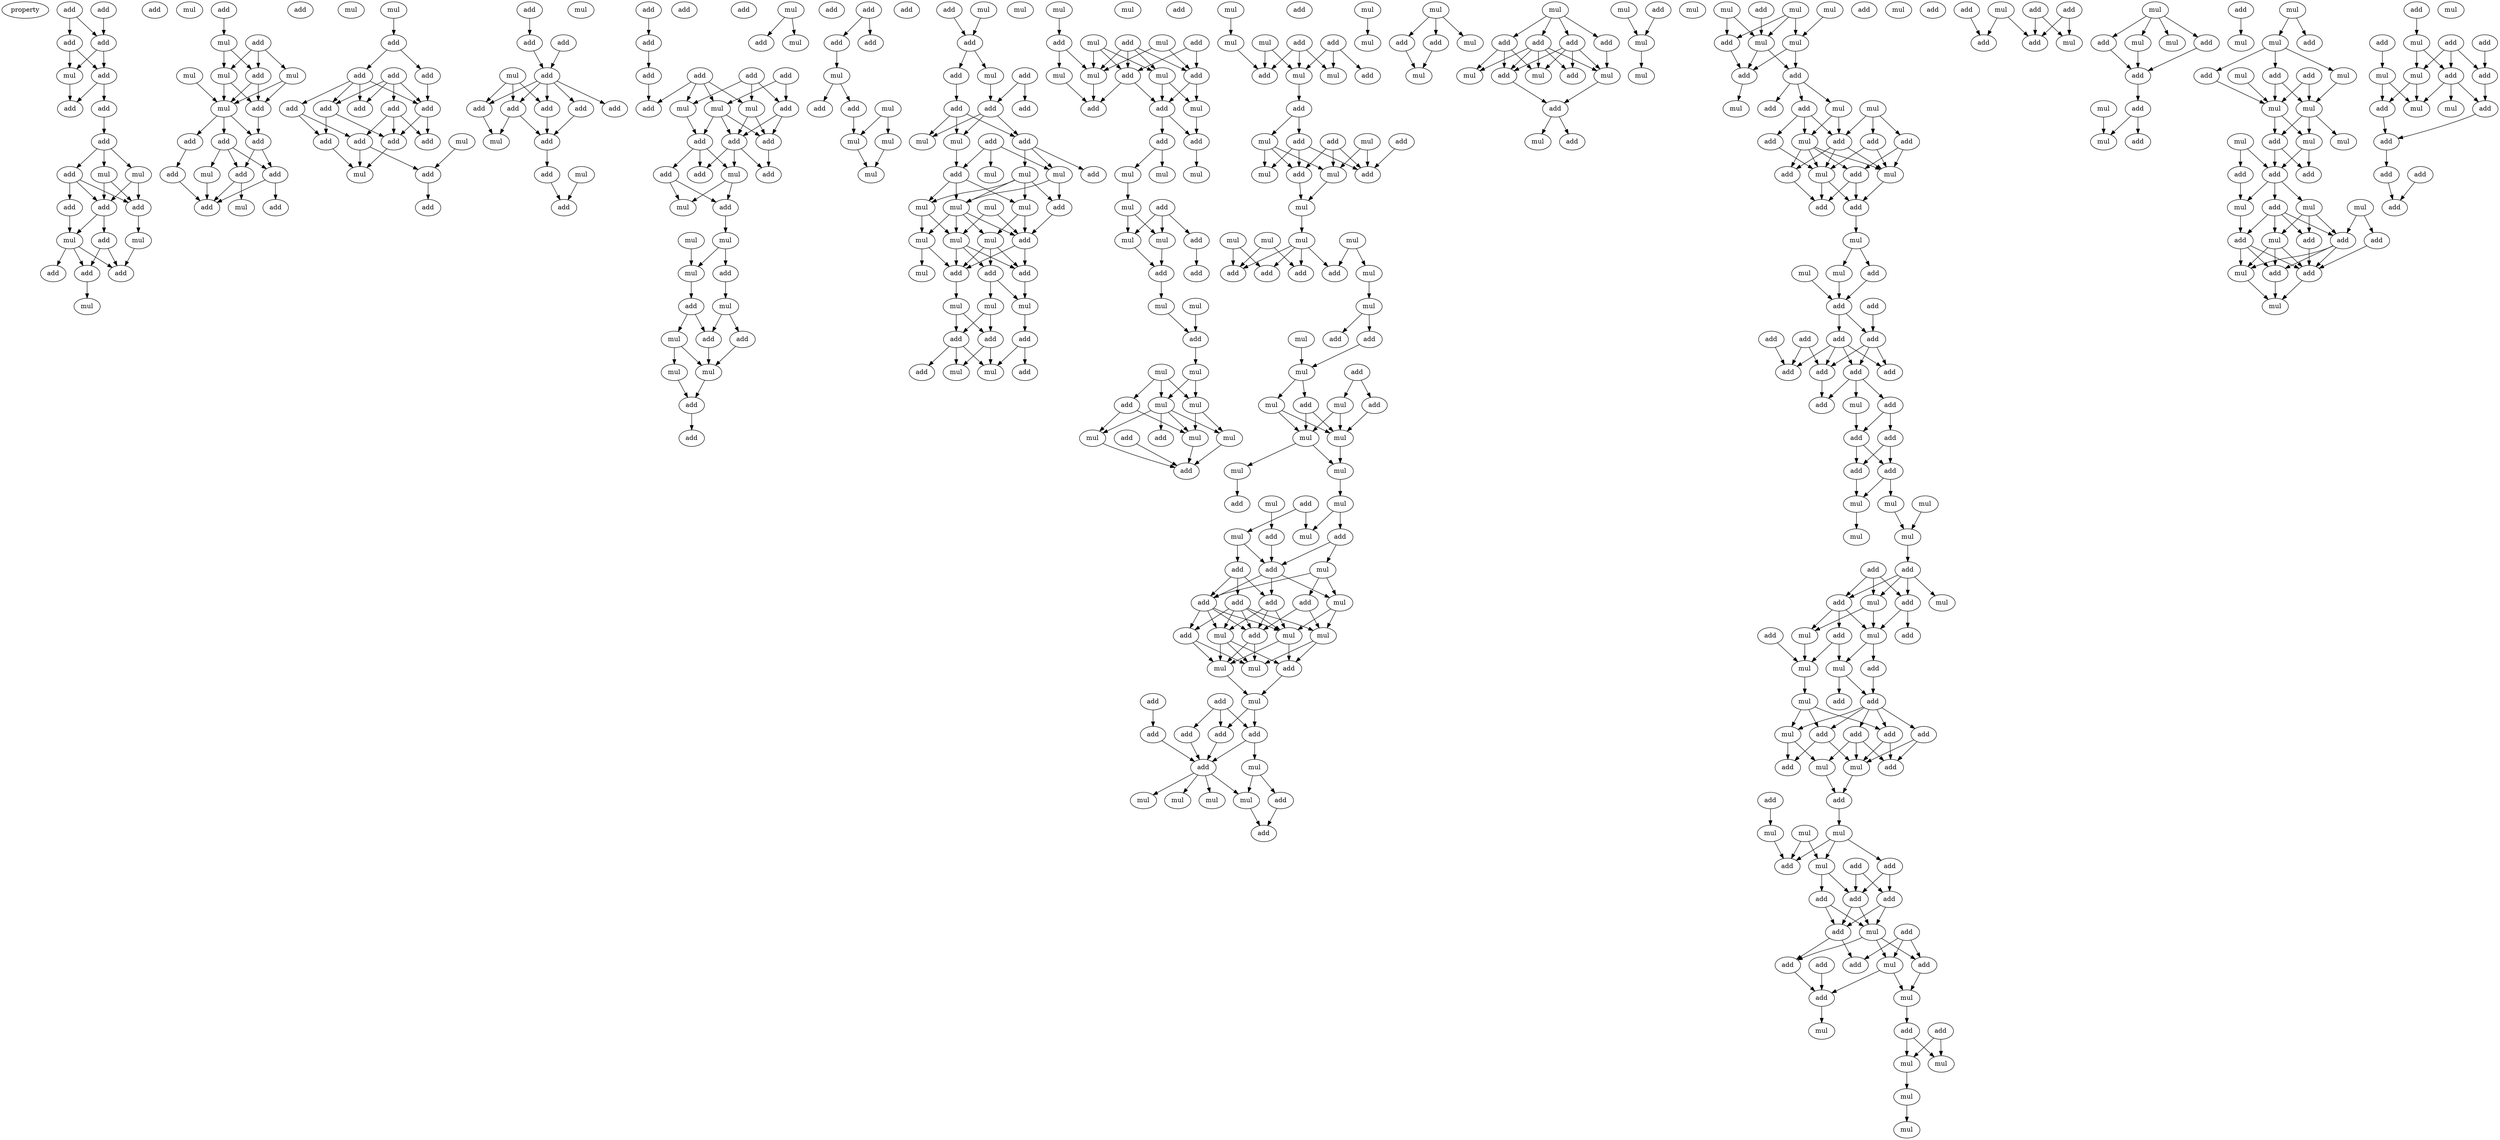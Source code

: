 digraph {
    node [fontcolor=black]
    property [mul=2,lf=1.4]
    0 [ label = add ];
    1 [ label = add ];
    2 [ label = add ];
    3 [ label = add ];
    4 [ label = add ];
    5 [ label = mul ];
    6 [ label = add ];
    7 [ label = add ];
    8 [ label = mul ];
    9 [ label = add ];
    10 [ label = add ];
    11 [ label = mul ];
    12 [ label = mul ];
    13 [ label = add ];
    14 [ label = add ];
    15 [ label = add ];
    16 [ label = add ];
    17 [ label = mul ];
    18 [ label = mul ];
    19 [ label = add ];
    20 [ label = add ];
    21 [ label = add ];
    22 [ label = add ];
    23 [ label = add ];
    24 [ label = mul ];
    25 [ label = add ];
    26 [ label = mul ];
    27 [ label = add ];
    28 [ label = mul ];
    29 [ label = add ];
    30 [ label = mul ];
    31 [ label = mul ];
    32 [ label = mul ];
    33 [ label = add ];
    34 [ label = add ];
    35 [ label = mul ];
    36 [ label = add ];
    37 [ label = add ];
    38 [ label = add ];
    39 [ label = mul ];
    40 [ label = add ];
    41 [ label = add ];
    42 [ label = mul ];
    43 [ label = add ];
    44 [ label = mul ];
    45 [ label = add ];
    46 [ label = add ];
    47 [ label = add ];
    48 [ label = add ];
    49 [ label = add ];
    50 [ label = add ];
    51 [ label = add ];
    52 [ label = add ];
    53 [ label = add ];
    54 [ label = add ];
    55 [ label = add ];
    56 [ label = mul ];
    57 [ label = add ];
    58 [ label = add ];
    59 [ label = add ];
    60 [ label = mul ];
    61 [ label = add ];
    62 [ label = add ];
    63 [ label = add ];
    64 [ label = mul ];
    65 [ label = add ];
    66 [ label = add ];
    67 [ label = mul ];
    68 [ label = add ];
    69 [ label = add ];
    70 [ label = add ];
    71 [ label = add ];
    72 [ label = add ];
    73 [ label = add ];
    74 [ label = mul ];
    75 [ label = add ];
    76 [ label = add ];
    77 [ label = mul ];
    78 [ label = add ];
    79 [ label = add ];
    80 [ label = add ];
    81 [ label = add ];
    82 [ label = add ];
    83 [ label = add ];
    84 [ label = add ];
    85 [ label = add ];
    86 [ label = mul ];
    87 [ label = mul ];
    88 [ label = add ];
    89 [ label = mul ];
    90 [ label = add ];
    91 [ label = add ];
    92 [ label = add ];
    93 [ label = add ];
    94 [ label = add ];
    95 [ label = mul ];
    96 [ label = add ];
    97 [ label = add ];
    98 [ label = add ];
    99 [ label = mul ];
    100 [ label = mul ];
    101 [ label = mul ];
    102 [ label = mul ];
    103 [ label = add ];
    104 [ label = mul ];
    105 [ label = add ];
    106 [ label = mul ];
    107 [ label = add ];
    108 [ label = add ];
    109 [ label = mul ];
    110 [ label = mul ];
    111 [ label = add ];
    112 [ label = add ];
    113 [ label = add ];
    114 [ label = mul ];
    115 [ label = add ];
    116 [ label = add ];
    117 [ label = mul ];
    118 [ label = add ];
    119 [ label = add ];
    120 [ label = add ];
    121 [ label = add ];
    122 [ label = mul ];
    123 [ label = add ];
    124 [ label = add ];
    125 [ label = mul ];
    126 [ label = mul ];
    127 [ label = mul ];
    128 [ label = mul ];
    129 [ label = add ];
    130 [ label = mul ];
    131 [ label = add ];
    132 [ label = add ];
    133 [ label = add ];
    134 [ label = mul ];
    135 [ label = add ];
    136 [ label = add ];
    137 [ label = add ];
    138 [ label = mul ];
    139 [ label = add ];
    140 [ label = mul ];
    141 [ label = add ];
    142 [ label = mul ];
    143 [ label = add ];
    144 [ label = mul ];
    145 [ label = add ];
    146 [ label = mul ];
    147 [ label = mul ];
    148 [ label = add ];
    149 [ label = mul ];
    150 [ label = mul ];
    151 [ label = mul ];
    152 [ label = mul ];
    153 [ label = add ];
    154 [ label = mul ];
    155 [ label = mul ];
    156 [ label = mul ];
    157 [ label = add ];
    158 [ label = add ];
    159 [ label = add ];
    160 [ label = mul ];
    161 [ label = mul ];
    162 [ label = mul ];
    163 [ label = add ];
    164 [ label = add ];
    165 [ label = add ];
    166 [ label = add ];
    167 [ label = mul ];
    168 [ label = mul ];
    169 [ label = add ];
    170 [ label = mul ];
    171 [ label = mul ];
    172 [ label = add ];
    173 [ label = mul ];
    174 [ label = add ];
    175 [ label = mul ];
    176 [ label = add ];
    177 [ label = add ];
    178 [ label = mul ];
    179 [ label = add ];
    180 [ label = mul ];
    181 [ label = mul ];
    182 [ label = add ];
    183 [ label = add ];
    184 [ label = mul ];
    185 [ label = add ];
    186 [ label = add ];
    187 [ label = mul ];
    188 [ label = mul ];
    189 [ label = mul ];
    190 [ label = mul ];
    191 [ label = add ];
    192 [ label = mul ];
    193 [ label = mul ];
    194 [ label = add ];
    195 [ label = mul ];
    196 [ label = add ];
    197 [ label = add ];
    198 [ label = mul ];
    199 [ label = mul ];
    200 [ label = add ];
    201 [ label = mul ];
    202 [ label = mul ];
    203 [ label = mul ];
    204 [ label = mul ];
    205 [ label = add ];
    206 [ label = mul ];
    207 [ label = mul ];
    208 [ label = mul ];
    209 [ label = add ];
    210 [ label = add ];
    211 [ label = add ];
    212 [ label = add ];
    213 [ label = mul ];
    214 [ label = mul ];
    215 [ label = mul ];
    216 [ label = add ];
    217 [ label = add ];
    218 [ label = mul ];
    219 [ label = mul ];
    220 [ label = add ];
    221 [ label = add ];
    222 [ label = add ];
    223 [ label = add ];
    224 [ label = mul ];
    225 [ label = add ];
    226 [ label = mul ];
    227 [ label = add ];
    228 [ label = add ];
    229 [ label = mul ];
    230 [ label = add ];
    231 [ label = add ];
    232 [ label = mul ];
    233 [ label = mul ];
    234 [ label = mul ];
    235 [ label = mul ];
    236 [ label = mul ];
    237 [ label = mul ];
    238 [ label = add ];
    239 [ label = add ];
    240 [ label = add ];
    241 [ label = mul ];
    242 [ label = add ];
    243 [ label = mul ];
    244 [ label = add ];
    245 [ label = mul ];
    246 [ label = add ];
    247 [ label = mul ];
    248 [ label = add ];
    249 [ label = mul ];
    250 [ label = mul ];
    251 [ label = add ];
    252 [ label = add ];
    253 [ label = mul ];
    254 [ label = mul ];
    255 [ label = mul ];
    256 [ label = mul ];
    257 [ label = mul ];
    258 [ label = mul ];
    259 [ label = mul ];
    260 [ label = add ];
    261 [ label = mul ];
    262 [ label = add ];
    263 [ label = add ];
    264 [ label = add ];
    265 [ label = mul ];
    266 [ label = mul ];
    267 [ label = mul ];
    268 [ label = add ];
    269 [ label = add ];
    270 [ label = add ];
    271 [ label = add ];
    272 [ label = add ];
    273 [ label = add ];
    274 [ label = mul ];
    275 [ label = add ];
    276 [ label = add ];
    277 [ label = mul ];
    278 [ label = mul ];
    279 [ label = mul ];
    280 [ label = mul ];
    281 [ label = add ];
    282 [ label = mul ];
    283 [ label = add ];
    284 [ label = add ];
    285 [ label = mul ];
    286 [ label = add ];
    287 [ label = add ];
    288 [ label = add ];
    289 [ label = add ];
    290 [ label = mul ];
    291 [ label = add ];
    292 [ label = mul ];
    293 [ label = mul ];
    294 [ label = add ];
    295 [ label = mul ];
    296 [ label = mul ];
    297 [ label = add ];
    298 [ label = mul ];
    299 [ label = add ];
    300 [ label = add ];
    301 [ label = mul ];
    302 [ label = mul ];
    303 [ label = mul ];
    304 [ label = add ];
    305 [ label = add ];
    306 [ label = add ];
    307 [ label = add ];
    308 [ label = mul ];
    309 [ label = mul ];
    310 [ label = add ];
    311 [ label = mul ];
    312 [ label = add ];
    313 [ label = add ];
    314 [ label = mul ];
    315 [ label = mul ];
    316 [ label = add ];
    317 [ label = add ];
    318 [ label = mul ];
    319 [ label = mul ];
    320 [ label = mul ];
    321 [ label = mul ];
    322 [ label = add ];
    323 [ label = mul ];
    324 [ label = mul ];
    325 [ label = mul ];
    326 [ label = mul ];
    327 [ label = add ];
    328 [ label = add ];
    329 [ label = add ];
    330 [ label = add ];
    331 [ label = add ];
    332 [ label = mul ];
    333 [ label = mul ];
    334 [ label = mul ];
    335 [ label = add ];
    336 [ label = add ];
    337 [ label = add ];
    338 [ label = mul ];
    339 [ label = add ];
    340 [ label = add ];
    341 [ label = add ];
    342 [ label = mul ];
    343 [ label = mul ];
    344 [ label = add ];
    345 [ label = add ];
    346 [ label = mul ];
    347 [ label = mul ];
    348 [ label = add ];
    349 [ label = mul ];
    350 [ label = add ];
    351 [ label = add ];
    352 [ label = add ];
    353 [ label = add ];
    354 [ label = add ];
    355 [ label = add ];
    356 [ label = add ];
    357 [ label = add ];
    358 [ label = add ];
    359 [ label = add ];
    360 [ label = add ];
    361 [ label = mul ];
    362 [ label = add ];
    363 [ label = add ];
    364 [ label = add ];
    365 [ label = add ];
    366 [ label = add ];
    367 [ label = mul ];
    368 [ label = mul ];
    369 [ label = mul ];
    370 [ label = mul ];
    371 [ label = mul ];
    372 [ label = add ];
    373 [ label = add ];
    374 [ label = add ];
    375 [ label = mul ];
    376 [ label = add ];
    377 [ label = mul ];
    378 [ label = mul ];
    379 [ label = add ];
    380 [ label = mul ];
    381 [ label = add ];
    382 [ label = add ];
    383 [ label = mul ];
    384 [ label = mul ];
    385 [ label = add ];
    386 [ label = mul ];
    387 [ label = add ];
    388 [ label = add ];
    389 [ label = add ];
    390 [ label = mul ];
    391 [ label = add ];
    392 [ label = add ];
    393 [ label = add ];
    394 [ label = mul ];
    395 [ label = mul ];
    396 [ label = add ];
    397 [ label = add ];
    398 [ label = add ];
    399 [ label = add ];
    400 [ label = add ];
    401 [ label = mul ];
    402 [ label = mul ];
    403 [ label = mul ];
    404 [ label = add ];
    405 [ label = add ];
    406 [ label = add ];
    407 [ label = mul ];
    408 [ label = add ];
    409 [ label = add ];
    410 [ label = add ];
    411 [ label = mul ];
    412 [ label = add ];
    413 [ label = add ];
    414 [ label = add ];
    415 [ label = mul ];
    416 [ label = add ];
    417 [ label = add ];
    418 [ label = add ];
    419 [ label = add ];
    420 [ label = mul ];
    421 [ label = mul ];
    422 [ label = mul ];
    423 [ label = add ];
    424 [ label = add ];
    425 [ label = mul ];
    426 [ label = mul ];
    427 [ label = mul ];
    428 [ label = add ];
    429 [ label = mul ];
    430 [ label = add ];
    431 [ label = add ];
    432 [ label = add ];
    433 [ label = mul ];
    434 [ label = add ];
    435 [ label = add ];
    436 [ label = mul ];
    437 [ label = mul ];
    438 [ label = add ];
    439 [ label = mul ];
    440 [ label = mul ];
    441 [ label = add ];
    442 [ label = add ];
    443 [ label = mul ];
    444 [ label = add ];
    445 [ label = add ];
    446 [ label = mul ];
    447 [ label = mul ];
    448 [ label = add ];
    449 [ label = mul ];
    450 [ label = mul ];
    451 [ label = add ];
    452 [ label = add ];
    453 [ label = add ];
    454 [ label = mul ];
    455 [ label = add ];
    456 [ label = mul ];
    457 [ label = mul ];
    458 [ label = mul ];
    459 [ label = mul ];
    460 [ label = mul ];
    461 [ label = add ];
    462 [ label = mul ];
    463 [ label = add ];
    464 [ label = add ];
    465 [ label = add ];
    466 [ label = mul ];
    467 [ label = mul ];
    468 [ label = mul ];
    469 [ label = add ];
    470 [ label = mul ];
    471 [ label = add ];
    472 [ label = add ];
    473 [ label = add ];
    474 [ label = add ];
    475 [ label = add ];
    476 [ label = mul ];
    477 [ label = add ];
    478 [ label = mul ];
    479 [ label = add ];
    480 [ label = add ];
    481 [ label = add ];
    482 [ label = mul ];
    483 [ label = add ];
    484 [ label = add ];
    485 [ label = add ];
    486 [ label = mul ];
    487 [ label = mul ];
    488 [ label = add ];
    489 [ label = mul ];
    490 [ label = mul ];
    491 [ label = add ];
    492 [ label = add ];
    493 [ label = add ];
    494 [ label = add ];
    495 [ label = mul ];
    496 [ label = add ];
    0 -> 2 [ name = 0 ];
    0 -> 3 [ name = 1 ];
    1 -> 3 [ name = 2 ];
    2 -> 5 [ name = 3 ];
    2 -> 6 [ name = 4 ];
    3 -> 5 [ name = 5 ];
    3 -> 6 [ name = 6 ];
    5 -> 7 [ name = 7 ];
    6 -> 7 [ name = 8 ];
    6 -> 9 [ name = 9 ];
    9 -> 10 [ name = 10 ];
    10 -> 11 [ name = 11 ];
    10 -> 12 [ name = 12 ];
    10 -> 13 [ name = 13 ];
    11 -> 14 [ name = 14 ];
    11 -> 16 [ name = 15 ];
    12 -> 14 [ name = 16 ];
    12 -> 16 [ name = 17 ];
    13 -> 14 [ name = 18 ];
    13 -> 15 [ name = 19 ];
    13 -> 16 [ name = 20 ];
    14 -> 17 [ name = 21 ];
    15 -> 18 [ name = 22 ];
    16 -> 18 [ name = 23 ];
    16 -> 19 [ name = 24 ];
    17 -> 22 [ name = 25 ];
    18 -> 20 [ name = 26 ];
    18 -> 21 [ name = 27 ];
    18 -> 22 [ name = 28 ];
    19 -> 21 [ name = 29 ];
    19 -> 22 [ name = 30 ];
    21 -> 24 [ name = 31 ];
    23 -> 26 [ name = 32 ];
    25 -> 29 [ name = 33 ];
    25 -> 30 [ name = 34 ];
    25 -> 31 [ name = 35 ];
    26 -> 29 [ name = 36 ];
    26 -> 30 [ name = 37 ];
    28 -> 32 [ name = 38 ];
    29 -> 32 [ name = 39 ];
    29 -> 33 [ name = 40 ];
    30 -> 32 [ name = 41 ];
    30 -> 33 [ name = 42 ];
    31 -> 32 [ name = 43 ];
    31 -> 33 [ name = 44 ];
    32 -> 34 [ name = 45 ];
    32 -> 36 [ name = 46 ];
    32 -> 37 [ name = 47 ];
    33 -> 37 [ name = 48 ];
    34 -> 41 [ name = 49 ];
    36 -> 38 [ name = 50 ];
    36 -> 39 [ name = 51 ];
    36 -> 40 [ name = 52 ];
    37 -> 38 [ name = 53 ];
    37 -> 40 [ name = 54 ];
    38 -> 44 [ name = 55 ];
    38 -> 45 [ name = 56 ];
    39 -> 45 [ name = 57 ];
    40 -> 43 [ name = 58 ];
    40 -> 45 [ name = 59 ];
    41 -> 45 [ name = 60 ];
    42 -> 46 [ name = 61 ];
    46 -> 47 [ name = 62 ];
    46 -> 48 [ name = 63 ];
    47 -> 50 [ name = 64 ];
    47 -> 51 [ name = 65 ];
    47 -> 52 [ name = 66 ];
    47 -> 54 [ name = 67 ];
    48 -> 52 [ name = 68 ];
    49 -> 50 [ name = 69 ];
    49 -> 51 [ name = 70 ];
    49 -> 52 [ name = 71 ];
    49 -> 53 [ name = 72 ];
    50 -> 55 [ name = 73 ];
    50 -> 58 [ name = 74 ];
    52 -> 57 [ name = 75 ];
    52 -> 58 [ name = 76 ];
    53 -> 57 [ name = 77 ];
    53 -> 58 [ name = 78 ];
    53 -> 59 [ name = 79 ];
    54 -> 55 [ name = 80 ];
    54 -> 59 [ name = 81 ];
    55 -> 60 [ name = 82 ];
    56 -> 61 [ name = 83 ];
    58 -> 60 [ name = 84 ];
    59 -> 60 [ name = 85 ];
    59 -> 61 [ name = 86 ];
    61 -> 62 [ name = 87 ];
    63 -> 65 [ name = 88 ];
    65 -> 68 [ name = 89 ];
    66 -> 68 [ name = 90 ];
    67 -> 69 [ name = 91 ];
    67 -> 70 [ name = 92 ];
    67 -> 73 [ name = 93 ];
    68 -> 69 [ name = 94 ];
    68 -> 70 [ name = 95 ];
    68 -> 71 [ name = 96 ];
    68 -> 72 [ name = 97 ];
    68 -> 73 [ name = 98 ];
    69 -> 74 [ name = 99 ];
    70 -> 74 [ name = 100 ];
    70 -> 75 [ name = 101 ];
    72 -> 75 [ name = 102 ];
    73 -> 75 [ name = 103 ];
    75 -> 76 [ name = 104 ];
    76 -> 78 [ name = 105 ];
    77 -> 78 [ name = 106 ];
    79 -> 80 [ name = 107 ];
    80 -> 84 [ name = 108 ];
    81 -> 86 [ name = 109 ];
    81 -> 87 [ name = 110 ];
    81 -> 90 [ name = 111 ];
    82 -> 86 [ name = 112 ];
    82 -> 87 [ name = 113 ];
    82 -> 88 [ name = 114 ];
    82 -> 89 [ name = 115 ];
    84 -> 88 [ name = 116 ];
    85 -> 89 [ name = 117 ];
    85 -> 90 [ name = 118 ];
    86 -> 91 [ name = 119 ];
    87 -> 92 [ name = 120 ];
    87 -> 93 [ name = 121 ];
    89 -> 91 [ name = 122 ];
    89 -> 92 [ name = 123 ];
    89 -> 93 [ name = 124 ];
    90 -> 92 [ name = 125 ];
    90 -> 93 [ name = 126 ];
    91 -> 94 [ name = 127 ];
    91 -> 95 [ name = 128 ];
    91 -> 97 [ name = 129 ];
    92 -> 95 [ name = 130 ];
    92 -> 96 [ name = 131 ];
    92 -> 97 [ name = 132 ];
    93 -> 96 [ name = 133 ];
    94 -> 98 [ name = 134 ];
    94 -> 99 [ name = 135 ];
    95 -> 98 [ name = 136 ];
    95 -> 99 [ name = 137 ];
    98 -> 100 [ name = 138 ];
    100 -> 102 [ name = 139 ];
    100 -> 103 [ name = 140 ];
    101 -> 102 [ name = 141 ];
    102 -> 105 [ name = 142 ];
    103 -> 104 [ name = 143 ];
    104 -> 107 [ name = 144 ];
    104 -> 108 [ name = 145 ];
    105 -> 106 [ name = 146 ];
    105 -> 107 [ name = 147 ];
    106 -> 109 [ name = 148 ];
    106 -> 110 [ name = 149 ];
    107 -> 109 [ name = 150 ];
    108 -> 109 [ name = 151 ];
    109 -> 112 [ name = 152 ];
    110 -> 112 [ name = 153 ];
    112 -> 113 [ name = 154 ];
    114 -> 116 [ name = 155 ];
    114 -> 117 [ name = 156 ];
    118 -> 119 [ name = 157 ];
    118 -> 121 [ name = 158 ];
    119 -> 122 [ name = 159 ];
    122 -> 123 [ name = 160 ];
    122 -> 124 [ name = 161 ];
    124 -> 126 [ name = 162 ];
    125 -> 126 [ name = 163 ];
    125 -> 127 [ name = 164 ];
    126 -> 128 [ name = 165 ];
    127 -> 128 [ name = 166 ];
    129 -> 131 [ name = 167 ];
    130 -> 131 [ name = 168 ];
    131 -> 132 [ name = 169 ];
    131 -> 134 [ name = 170 ];
    132 -> 135 [ name = 171 ];
    133 -> 136 [ name = 172 ];
    133 -> 137 [ name = 173 ];
    134 -> 136 [ name = 174 ];
    135 -> 138 [ name = 175 ];
    135 -> 140 [ name = 176 ];
    135 -> 141 [ name = 177 ];
    136 -> 138 [ name = 178 ];
    136 -> 140 [ name = 179 ];
    136 -> 141 [ name = 180 ];
    138 -> 145 [ name = 181 ];
    139 -> 144 [ name = 182 ];
    139 -> 145 [ name = 183 ];
    139 -> 146 [ name = 184 ];
    141 -> 142 [ name = 185 ];
    141 -> 143 [ name = 186 ];
    141 -> 146 [ name = 187 ];
    142 -> 147 [ name = 188 ];
    142 -> 148 [ name = 189 ];
    142 -> 150 [ name = 190 ];
    142 -> 151 [ name = 191 ];
    145 -> 147 [ name = 192 ];
    145 -> 150 [ name = 193 ];
    145 -> 151 [ name = 194 ];
    146 -> 148 [ name = 195 ];
    146 -> 150 [ name = 196 ];
    147 -> 152 [ name = 197 ];
    147 -> 153 [ name = 198 ];
    148 -> 153 [ name = 199 ];
    149 -> 153 [ name = 200 ];
    149 -> 154 [ name = 201 ];
    150 -> 152 [ name = 202 ];
    150 -> 153 [ name = 203 ];
    150 -> 154 [ name = 204 ];
    150 -> 155 [ name = 205 ];
    151 -> 154 [ name = 206 ];
    151 -> 155 [ name = 207 ];
    152 -> 157 [ name = 208 ];
    152 -> 158 [ name = 209 ];
    152 -> 159 [ name = 210 ];
    153 -> 157 [ name = 211 ];
    153 -> 159 [ name = 212 ];
    154 -> 157 [ name = 213 ];
    154 -> 158 [ name = 214 ];
    154 -> 159 [ name = 215 ];
    155 -> 156 [ name = 216 ];
    155 -> 159 [ name = 217 ];
    157 -> 160 [ name = 218 ];
    158 -> 160 [ name = 219 ];
    158 -> 161 [ name = 220 ];
    159 -> 162 [ name = 221 ];
    160 -> 165 [ name = 222 ];
    161 -> 163 [ name = 223 ];
    161 -> 164 [ name = 224 ];
    162 -> 163 [ name = 225 ];
    162 -> 164 [ name = 226 ];
    163 -> 168 [ name = 227 ];
    163 -> 170 [ name = 228 ];
    164 -> 166 [ name = 229 ];
    164 -> 168 [ name = 230 ];
    164 -> 170 [ name = 231 ];
    165 -> 169 [ name = 232 ];
    165 -> 170 [ name = 233 ];
    171 -> 172 [ name = 234 ];
    172 -> 178 [ name = 235 ];
    172 -> 181 [ name = 236 ];
    173 -> 177 [ name = 237 ];
    173 -> 178 [ name = 238 ];
    173 -> 180 [ name = 239 ];
    174 -> 177 [ name = 240 ];
    174 -> 178 [ name = 241 ];
    174 -> 179 [ name = 242 ];
    174 -> 180 [ name = 243 ];
    175 -> 178 [ name = 244 ];
    175 -> 179 [ name = 245 ];
    176 -> 177 [ name = 246 ];
    176 -> 179 [ name = 247 ];
    177 -> 182 [ name = 248 ];
    177 -> 183 [ name = 249 ];
    178 -> 182 [ name = 250 ];
    179 -> 183 [ name = 251 ];
    179 -> 184 [ name = 252 ];
    180 -> 183 [ name = 253 ];
    180 -> 184 [ name = 254 ];
    181 -> 182 [ name = 255 ];
    183 -> 185 [ name = 256 ];
    183 -> 186 [ name = 257 ];
    184 -> 185 [ name = 258 ];
    185 -> 189 [ name = 259 ];
    186 -> 188 [ name = 260 ];
    186 -> 190 [ name = 261 ];
    190 -> 192 [ name = 262 ];
    191 -> 193 [ name = 263 ];
    191 -> 194 [ name = 264 ];
    191 -> 195 [ name = 265 ];
    192 -> 193 [ name = 266 ];
    192 -> 195 [ name = 267 ];
    193 -> 197 [ name = 268 ];
    194 -> 196 [ name = 269 ];
    195 -> 197 [ name = 270 ];
    197 -> 198 [ name = 271 ];
    198 -> 200 [ name = 272 ];
    199 -> 200 [ name = 273 ];
    200 -> 201 [ name = 274 ];
    201 -> 203 [ name = 275 ];
    201 -> 204 [ name = 276 ];
    202 -> 203 [ name = 277 ];
    202 -> 204 [ name = 278 ];
    202 -> 205 [ name = 279 ];
    203 -> 206 [ name = 280 ];
    203 -> 207 [ name = 281 ];
    203 -> 208 [ name = 282 ];
    203 -> 210 [ name = 283 ];
    204 -> 206 [ name = 284 ];
    204 -> 208 [ name = 285 ];
    205 -> 206 [ name = 286 ];
    205 -> 207 [ name = 287 ];
    206 -> 211 [ name = 288 ];
    207 -> 211 [ name = 289 ];
    208 -> 211 [ name = 290 ];
    209 -> 211 [ name = 291 ];
    213 -> 214 [ name = 292 ];
    214 -> 221 [ name = 293 ];
    215 -> 219 [ name = 294 ];
    215 -> 221 [ name = 295 ];
    216 -> 218 [ name = 296 ];
    216 -> 219 [ name = 297 ];
    216 -> 221 [ name = 298 ];
    217 -> 218 [ name = 299 ];
    217 -> 219 [ name = 300 ];
    217 -> 220 [ name = 301 ];
    219 -> 223 [ name = 302 ];
    223 -> 226 [ name = 303 ];
    223 -> 227 [ name = 304 ];
    224 -> 230 [ name = 305 ];
    224 -> 232 [ name = 306 ];
    225 -> 230 [ name = 307 ];
    226 -> 229 [ name = 308 ];
    226 -> 231 [ name = 309 ];
    226 -> 232 [ name = 310 ];
    227 -> 229 [ name = 311 ];
    227 -> 230 [ name = 312 ];
    227 -> 231 [ name = 313 ];
    228 -> 230 [ name = 314 ];
    228 -> 231 [ name = 315 ];
    228 -> 232 [ name = 316 ];
    231 -> 233 [ name = 317 ];
    232 -> 233 [ name = 318 ];
    233 -> 234 [ name = 319 ];
    234 -> 238 [ name = 320 ];
    234 -> 239 [ name = 321 ];
    234 -> 240 [ name = 322 ];
    234 -> 242 [ name = 323 ];
    235 -> 241 [ name = 324 ];
    235 -> 242 [ name = 325 ];
    236 -> 238 [ name = 326 ];
    236 -> 240 [ name = 327 ];
    237 -> 239 [ name = 328 ];
    237 -> 240 [ name = 329 ];
    241 -> 243 [ name = 330 ];
    243 -> 244 [ name = 331 ];
    243 -> 246 [ name = 332 ];
    244 -> 247 [ name = 333 ];
    245 -> 247 [ name = 334 ];
    247 -> 249 [ name = 335 ];
    247 -> 252 [ name = 336 ];
    248 -> 250 [ name = 337 ];
    248 -> 251 [ name = 338 ];
    249 -> 253 [ name = 339 ];
    249 -> 254 [ name = 340 ];
    250 -> 253 [ name = 341 ];
    250 -> 254 [ name = 342 ];
    251 -> 254 [ name = 343 ];
    252 -> 253 [ name = 344 ];
    252 -> 254 [ name = 345 ];
    253 -> 255 [ name = 346 ];
    253 -> 256 [ name = 347 ];
    254 -> 256 [ name = 348 ];
    255 -> 262 [ name = 349 ];
    256 -> 261 [ name = 350 ];
    257 -> 259 [ name = 351 ];
    258 -> 263 [ name = 352 ];
    260 -> 265 [ name = 353 ];
    260 -> 266 [ name = 354 ];
    261 -> 264 [ name = 355 ];
    261 -> 265 [ name = 356 ];
    263 -> 269 [ name = 357 ];
    264 -> 267 [ name = 358 ];
    264 -> 269 [ name = 359 ];
    266 -> 268 [ name = 360 ];
    266 -> 269 [ name = 361 ];
    267 -> 271 [ name = 362 ];
    267 -> 272 [ name = 363 ];
    267 -> 274 [ name = 364 ];
    268 -> 270 [ name = 365 ];
    268 -> 272 [ name = 366 ];
    268 -> 273 [ name = 367 ];
    269 -> 272 [ name = 368 ];
    269 -> 273 [ name = 369 ];
    269 -> 274 [ name = 370 ];
    270 -> 275 [ name = 371 ];
    270 -> 276 [ name = 372 ];
    270 -> 277 [ name = 373 ];
    270 -> 278 [ name = 374 ];
    270 -> 279 [ name = 375 ];
    271 -> 275 [ name = 376 ];
    271 -> 277 [ name = 377 ];
    272 -> 275 [ name = 378 ];
    272 -> 276 [ name = 379 ];
    272 -> 278 [ name = 380 ];
    272 -> 279 [ name = 381 ];
    273 -> 275 [ name = 382 ];
    273 -> 278 [ name = 383 ];
    273 -> 279 [ name = 384 ];
    274 -> 277 [ name = 385 ];
    274 -> 278 [ name = 386 ];
    275 -> 280 [ name = 387 ];
    275 -> 282 [ name = 388 ];
    276 -> 280 [ name = 389 ];
    276 -> 282 [ name = 390 ];
    277 -> 281 [ name = 391 ];
    277 -> 282 [ name = 392 ];
    278 -> 280 [ name = 393 ];
    278 -> 281 [ name = 394 ];
    279 -> 280 [ name = 395 ];
    279 -> 281 [ name = 396 ];
    279 -> 282 [ name = 397 ];
    280 -> 285 [ name = 398 ];
    281 -> 285 [ name = 399 ];
    283 -> 287 [ name = 400 ];
    283 -> 288 [ name = 401 ];
    283 -> 289 [ name = 402 ];
    284 -> 286 [ name = 403 ];
    285 -> 287 [ name = 404 ];
    285 -> 289 [ name = 405 ];
    286 -> 291 [ name = 406 ];
    287 -> 291 [ name = 407 ];
    288 -> 291 [ name = 408 ];
    289 -> 290 [ name = 409 ];
    289 -> 291 [ name = 410 ];
    290 -> 293 [ name = 411 ];
    290 -> 294 [ name = 412 ];
    291 -> 292 [ name = 413 ];
    291 -> 293 [ name = 414 ];
    291 -> 295 [ name = 415 ];
    291 -> 296 [ name = 416 ];
    293 -> 297 [ name = 417 ];
    294 -> 297 [ name = 418 ];
    298 -> 299 [ name = 419 ];
    298 -> 300 [ name = 420 ];
    298 -> 301 [ name = 421 ];
    299 -> 302 [ name = 422 ];
    300 -> 302 [ name = 423 ];
    303 -> 304 [ name = 424 ];
    303 -> 305 [ name = 425 ];
    303 -> 306 [ name = 426 ];
    303 -> 307 [ name = 427 ];
    304 -> 308 [ name = 428 ];
    304 -> 309 [ name = 429 ];
    304 -> 310 [ name = 430 ];
    304 -> 311 [ name = 431 ];
    304 -> 312 [ name = 432 ];
    305 -> 308 [ name = 433 ];
    305 -> 309 [ name = 434 ];
    305 -> 310 [ name = 435 ];
    306 -> 308 [ name = 436 ];
    306 -> 310 [ name = 437 ];
    306 -> 311 [ name = 438 ];
    306 -> 312 [ name = 439 ];
    307 -> 311 [ name = 440 ];
    310 -> 313 [ name = 441 ];
    311 -> 313 [ name = 442 ];
    313 -> 314 [ name = 443 ];
    313 -> 316 [ name = 444 ];
    315 -> 319 [ name = 445 ];
    317 -> 319 [ name = 446 ];
    319 -> 324 [ name = 447 ];
    320 -> 326 [ name = 448 ];
    320 -> 327 [ name = 449 ];
    321 -> 325 [ name = 450 ];
    321 -> 326 [ name = 451 ];
    321 -> 327 [ name = 452 ];
    322 -> 326 [ name = 453 ];
    323 -> 325 [ name = 454 ];
    325 -> 328 [ name = 455 ];
    325 -> 329 [ name = 456 ];
    326 -> 328 [ name = 457 ];
    326 -> 329 [ name = 458 ];
    327 -> 328 [ name = 459 ];
    328 -> 334 [ name = 460 ];
    329 -> 330 [ name = 461 ];
    329 -> 331 [ name = 462 ];
    329 -> 333 [ name = 463 ];
    330 -> 336 [ name = 464 ];
    330 -> 337 [ name = 465 ];
    330 -> 338 [ name = 466 ];
    332 -> 335 [ name = 467 ];
    332 -> 336 [ name = 468 ];
    332 -> 339 [ name = 469 ];
    333 -> 336 [ name = 470 ];
    333 -> 338 [ name = 471 ];
    335 -> 340 [ name = 472 ];
    335 -> 343 [ name = 473 ];
    336 -> 341 [ name = 474 ];
    336 -> 342 [ name = 475 ];
    336 -> 343 [ name = 476 ];
    337 -> 342 [ name = 477 ];
    338 -> 340 [ name = 478 ];
    338 -> 341 [ name = 479 ];
    338 -> 342 [ name = 480 ];
    338 -> 343 [ name = 481 ];
    339 -> 342 [ name = 482 ];
    339 -> 343 [ name = 483 ];
    340 -> 344 [ name = 484 ];
    340 -> 345 [ name = 485 ];
    341 -> 345 [ name = 486 ];
    342 -> 344 [ name = 487 ];
    342 -> 345 [ name = 488 ];
    343 -> 344 [ name = 489 ];
    344 -> 346 [ name = 490 ];
    346 -> 348 [ name = 491 ];
    346 -> 349 [ name = 492 ];
    347 -> 351 [ name = 493 ];
    348 -> 351 [ name = 494 ];
    349 -> 351 [ name = 495 ];
    350 -> 355 [ name = 496 ];
    351 -> 352 [ name = 497 ];
    351 -> 355 [ name = 498 ];
    352 -> 356 [ name = 499 ];
    352 -> 357 [ name = 500 ];
    352 -> 358 [ name = 501 ];
    352 -> 359 [ name = 502 ];
    353 -> 356 [ name = 503 ];
    353 -> 358 [ name = 504 ];
    354 -> 356 [ name = 505 ];
    355 -> 357 [ name = 506 ];
    355 -> 358 [ name = 507 ];
    355 -> 359 [ name = 508 ];
    358 -> 362 [ name = 509 ];
    359 -> 360 [ name = 510 ];
    359 -> 361 [ name = 511 ];
    359 -> 362 [ name = 512 ];
    360 -> 363 [ name = 513 ];
    360 -> 364 [ name = 514 ];
    361 -> 364 [ name = 515 ];
    363 -> 365 [ name = 516 ];
    363 -> 366 [ name = 517 ];
    364 -> 365 [ name = 518 ];
    364 -> 366 [ name = 519 ];
    365 -> 367 [ name = 520 ];
    366 -> 367 [ name = 521 ];
    366 -> 369 [ name = 522 ];
    367 -> 370 [ name = 523 ];
    368 -> 371 [ name = 524 ];
    369 -> 371 [ name = 525 ];
    371 -> 372 [ name = 526 ];
    372 -> 374 [ name = 527 ];
    372 -> 375 [ name = 528 ];
    372 -> 376 [ name = 529 ];
    372 -> 377 [ name = 530 ];
    373 -> 374 [ name = 531 ];
    373 -> 376 [ name = 532 ];
    373 -> 377 [ name = 533 ];
    374 -> 380 [ name = 534 ];
    374 -> 381 [ name = 535 ];
    376 -> 378 [ name = 536 ];
    376 -> 379 [ name = 537 ];
    376 -> 380 [ name = 538 ];
    377 -> 378 [ name = 539 ];
    377 -> 380 [ name = 540 ];
    378 -> 384 [ name = 541 ];
    379 -> 383 [ name = 542 ];
    379 -> 384 [ name = 543 ];
    380 -> 383 [ name = 544 ];
    380 -> 385 [ name = 545 ];
    382 -> 384 [ name = 546 ];
    383 -> 387 [ name = 547 ];
    383 -> 388 [ name = 548 ];
    384 -> 386 [ name = 549 ];
    385 -> 388 [ name = 550 ];
    386 -> 390 [ name = 551 ];
    386 -> 391 [ name = 552 ];
    386 -> 392 [ name = 553 ];
    388 -> 389 [ name = 554 ];
    388 -> 390 [ name = 555 ];
    388 -> 391 [ name = 556 ];
    388 -> 392 [ name = 557 ];
    388 -> 393 [ name = 558 ];
    389 -> 394 [ name = 559 ];
    389 -> 395 [ name = 560 ];
    389 -> 396 [ name = 561 ];
    390 -> 394 [ name = 562 ];
    390 -> 397 [ name = 563 ];
    391 -> 395 [ name = 564 ];
    391 -> 396 [ name = 565 ];
    392 -> 395 [ name = 566 ];
    392 -> 397 [ name = 567 ];
    393 -> 395 [ name = 568 ];
    393 -> 396 [ name = 569 ];
    394 -> 399 [ name = 570 ];
    395 -> 399 [ name = 571 ];
    399 -> 402 [ name = 572 ];
    400 -> 403 [ name = 573 ];
    401 -> 405 [ name = 574 ];
    401 -> 407 [ name = 575 ];
    402 -> 405 [ name = 576 ];
    402 -> 406 [ name = 577 ];
    402 -> 407 [ name = 578 ];
    403 -> 405 [ name = 579 ];
    404 -> 409 [ name = 580 ];
    404 -> 410 [ name = 581 ];
    406 -> 409 [ name = 582 ];
    406 -> 410 [ name = 583 ];
    407 -> 408 [ name = 584 ];
    407 -> 409 [ name = 585 ];
    408 -> 411 [ name = 586 ];
    408 -> 413 [ name = 587 ];
    409 -> 411 [ name = 588 ];
    409 -> 413 [ name = 589 ];
    410 -> 411 [ name = 590 ];
    410 -> 413 [ name = 591 ];
    411 -> 415 [ name = 592 ];
    411 -> 417 [ name = 593 ];
    411 -> 418 [ name = 594 ];
    412 -> 414 [ name = 595 ];
    412 -> 415 [ name = 596 ];
    412 -> 417 [ name = 597 ];
    413 -> 414 [ name = 598 ];
    413 -> 418 [ name = 599 ];
    415 -> 419 [ name = 600 ];
    415 -> 420 [ name = 601 ];
    416 -> 419 [ name = 602 ];
    417 -> 420 [ name = 603 ];
    418 -> 419 [ name = 604 ];
    419 -> 421 [ name = 605 ];
    420 -> 424 [ name = 606 ];
    423 -> 425 [ name = 607 ];
    423 -> 426 [ name = 608 ];
    424 -> 425 [ name = 609 ];
    424 -> 426 [ name = 610 ];
    425 -> 427 [ name = 611 ];
    427 -> 429 [ name = 612 ];
    430 -> 434 [ name = 613 ];
    431 -> 435 [ name = 614 ];
    431 -> 436 [ name = 615 ];
    432 -> 435 [ name = 616 ];
    432 -> 436 [ name = 617 ];
    433 -> 434 [ name = 618 ];
    433 -> 435 [ name = 619 ];
    437 -> 438 [ name = 620 ];
    437 -> 439 [ name = 621 ];
    437 -> 440 [ name = 622 ];
    437 -> 441 [ name = 623 ];
    438 -> 442 [ name = 624 ];
    439 -> 442 [ name = 625 ];
    441 -> 442 [ name = 626 ];
    442 -> 444 [ name = 627 ];
    443 -> 446 [ name = 628 ];
    444 -> 446 [ name = 629 ];
    444 -> 448 [ name = 630 ];
    445 -> 447 [ name = 631 ];
    449 -> 450 [ name = 632 ];
    449 -> 451 [ name = 633 ];
    450 -> 452 [ name = 634 ];
    450 -> 453 [ name = 635 ];
    450 -> 456 [ name = 636 ];
    452 -> 457 [ name = 637 ];
    452 -> 458 [ name = 638 ];
    453 -> 457 [ name = 639 ];
    454 -> 457 [ name = 640 ];
    455 -> 457 [ name = 641 ];
    455 -> 458 [ name = 642 ];
    456 -> 458 [ name = 643 ];
    457 -> 461 [ name = 644 ];
    457 -> 462 [ name = 645 ];
    458 -> 459 [ name = 646 ];
    458 -> 461 [ name = 647 ];
    458 -> 462 [ name = 648 ];
    460 -> 463 [ name = 649 ];
    460 -> 465 [ name = 650 ];
    461 -> 463 [ name = 651 ];
    461 -> 464 [ name = 652 ];
    462 -> 463 [ name = 653 ];
    462 -> 464 [ name = 654 ];
    463 -> 466 [ name = 655 ];
    463 -> 467 [ name = 656 ];
    463 -> 469 [ name = 657 ];
    465 -> 466 [ name = 658 ];
    466 -> 471 [ name = 659 ];
    467 -> 470 [ name = 660 ];
    467 -> 472 [ name = 661 ];
    467 -> 473 [ name = 662 ];
    468 -> 473 [ name = 663 ];
    468 -> 474 [ name = 664 ];
    469 -> 470 [ name = 665 ];
    469 -> 471 [ name = 666 ];
    469 -> 472 [ name = 667 ];
    469 -> 473 [ name = 668 ];
    470 -> 475 [ name = 669 ];
    470 -> 476 [ name = 670 ];
    470 -> 477 [ name = 671 ];
    471 -> 475 [ name = 672 ];
    471 -> 476 [ name = 673 ];
    471 -> 477 [ name = 674 ];
    472 -> 477 [ name = 675 ];
    473 -> 475 [ name = 676 ];
    473 -> 476 [ name = 677 ];
    473 -> 477 [ name = 678 ];
    474 -> 477 [ name = 679 ];
    475 -> 478 [ name = 680 ];
    476 -> 478 [ name = 681 ];
    477 -> 478 [ name = 682 ];
    479 -> 482 [ name = 683 ];
    480 -> 484 [ name = 684 ];
    480 -> 485 [ name = 685 ];
    480 -> 486 [ name = 686 ];
    481 -> 485 [ name = 687 ];
    482 -> 484 [ name = 688 ];
    482 -> 486 [ name = 689 ];
    483 -> 487 [ name = 690 ];
    484 -> 489 [ name = 691 ];
    484 -> 490 [ name = 692 ];
    484 -> 491 [ name = 693 ];
    485 -> 491 [ name = 694 ];
    486 -> 488 [ name = 695 ];
    486 -> 489 [ name = 696 ];
    487 -> 488 [ name = 697 ];
    487 -> 489 [ name = 698 ];
    488 -> 492 [ name = 699 ];
    491 -> 492 [ name = 700 ];
    492 -> 493 [ name = 701 ];
    493 -> 496 [ name = 702 ];
    494 -> 496 [ name = 703 ];
}
